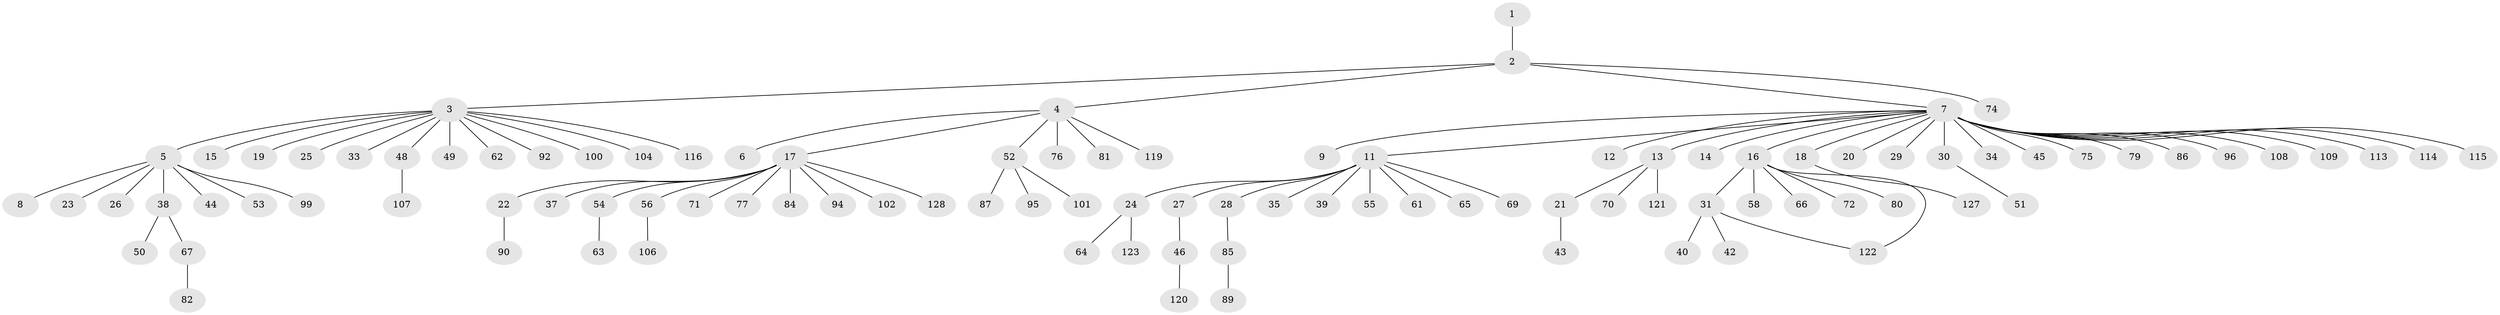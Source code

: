 // original degree distribution, {1: 0.703125, 6: 0.0078125, 14: 0.0078125, 8: 0.015625, 2: 0.140625, 23: 0.0078125, 11: 0.015625, 5: 0.015625, 7: 0.0078125, 3: 0.0625, 4: 0.015625}
// Generated by graph-tools (version 1.1) at 2025/11/02/27/25 16:11:11]
// undirected, 101 vertices, 101 edges
graph export_dot {
graph [start="1"]
  node [color=gray90,style=filled];
  1;
  2 [super="+47"];
  3 [super="+117"];
  4 [super="+124"];
  5 [super="+10"];
  6 [super="+32"];
  7 [super="+73"];
  8;
  9;
  11 [super="+41"];
  12;
  13 [super="+60"];
  14;
  15;
  16 [super="+78"];
  17 [super="+88"];
  18 [super="+36"];
  19;
  20 [super="+97"];
  21 [super="+126"];
  22;
  23;
  24 [super="+57"];
  25;
  26 [super="+59"];
  27;
  28 [super="+112"];
  29;
  30 [super="+103"];
  31 [super="+83"];
  33;
  34;
  35;
  37;
  38 [super="+125"];
  39;
  40;
  42 [super="+111"];
  43;
  44;
  45;
  46;
  48;
  49;
  50;
  51;
  52;
  53;
  54 [super="+105"];
  55;
  56;
  58;
  61;
  62;
  63;
  64;
  65;
  66;
  67 [super="+68"];
  69;
  70;
  71;
  72;
  74;
  75;
  76;
  77;
  79;
  80;
  81 [super="+98"];
  82;
  84;
  85 [super="+91"];
  86;
  87 [super="+118"];
  89 [super="+93"];
  90;
  92;
  94;
  95;
  96;
  99;
  100;
  101;
  102;
  104;
  106;
  107;
  108 [super="+110"];
  109;
  113;
  114;
  115;
  116;
  119;
  120;
  121;
  122;
  123;
  127;
  128;
  1 -- 2;
  2 -- 3;
  2 -- 4;
  2 -- 7;
  2 -- 74;
  3 -- 5;
  3 -- 15;
  3 -- 19;
  3 -- 25;
  3 -- 33;
  3 -- 48;
  3 -- 49;
  3 -- 62;
  3 -- 92;
  3 -- 100;
  3 -- 104;
  3 -- 116;
  4 -- 6;
  4 -- 17;
  4 -- 52;
  4 -- 76;
  4 -- 81;
  4 -- 119;
  5 -- 8;
  5 -- 23;
  5 -- 26;
  5 -- 38;
  5 -- 44;
  5 -- 99;
  5 -- 53;
  7 -- 9;
  7 -- 11;
  7 -- 12;
  7 -- 13;
  7 -- 14;
  7 -- 16;
  7 -- 18;
  7 -- 20;
  7 -- 29;
  7 -- 30;
  7 -- 34;
  7 -- 45;
  7 -- 75;
  7 -- 79;
  7 -- 86;
  7 -- 96;
  7 -- 108;
  7 -- 109;
  7 -- 113;
  7 -- 114;
  7 -- 115;
  11 -- 24;
  11 -- 27;
  11 -- 28;
  11 -- 35;
  11 -- 39;
  11 -- 55;
  11 -- 61;
  11 -- 65;
  11 -- 69;
  13 -- 21;
  13 -- 70;
  13 -- 121;
  16 -- 31;
  16 -- 58;
  16 -- 66;
  16 -- 72;
  16 -- 122;
  16 -- 80;
  17 -- 22;
  17 -- 37;
  17 -- 54;
  17 -- 56;
  17 -- 71;
  17 -- 77;
  17 -- 84;
  17 -- 102;
  17 -- 128;
  17 -- 94;
  18 -- 127;
  21 -- 43;
  22 -- 90;
  24 -- 123;
  24 -- 64;
  27 -- 46;
  28 -- 85;
  30 -- 51;
  31 -- 40;
  31 -- 42;
  31 -- 122;
  38 -- 50;
  38 -- 67;
  46 -- 120;
  48 -- 107;
  52 -- 87;
  52 -- 95;
  52 -- 101;
  54 -- 63;
  56 -- 106;
  67 -- 82;
  85 -- 89;
}
